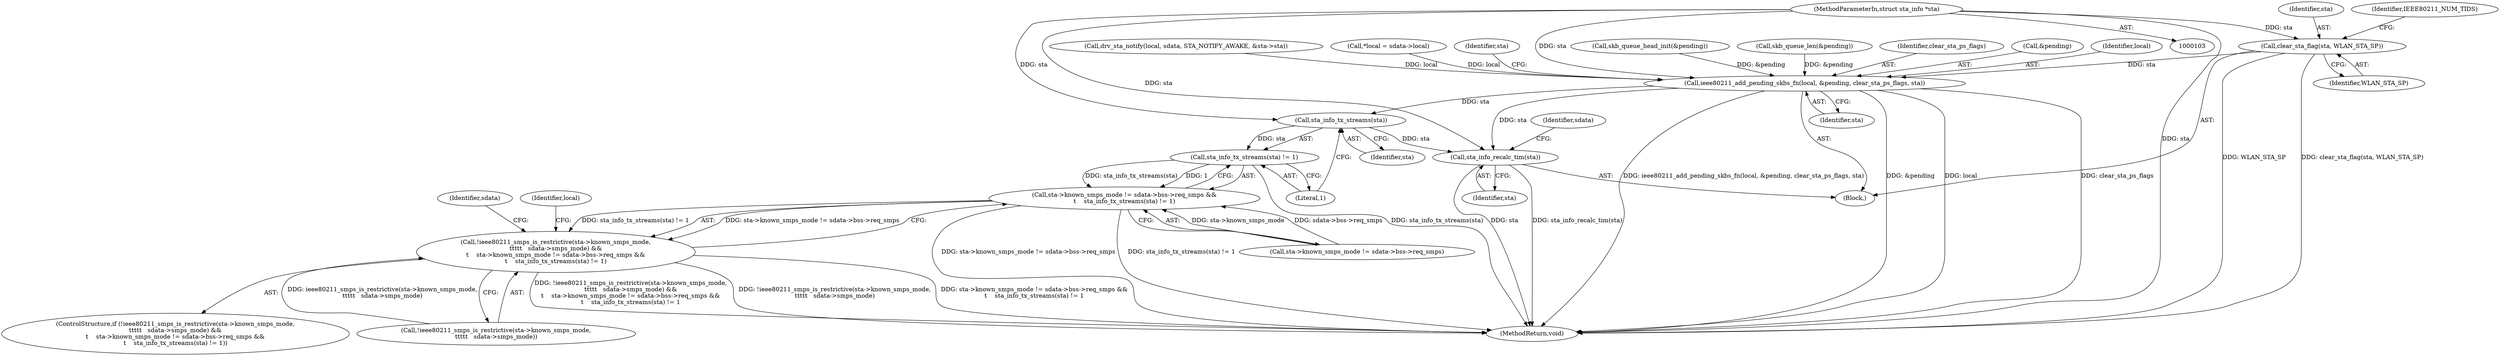 digraph "0_linux_1d147bfa64293b2723c4fec50922168658e613ba@pointer" {
"1000129" [label="(Call,clear_sta_flag(sta, WLAN_STA_SP))"];
"1000104" [label="(MethodParameterIn,struct sta_info *sta)"];
"1000265" [label="(Call,ieee80211_add_pending_skbs_fn(local, &pending, clear_sta_ps_flags, sta))"];
"1000297" [label="(Call,sta_info_tx_streams(sta))"];
"1000296" [label="(Call,sta_info_tx_streams(sta) != 1)"];
"1000286" [label="(Call,sta->known_smps_mode != sdata->bss->req_smps &&\n\t    sta_info_tx_streams(sta) != 1)"];
"1000277" [label="(Call,!ieee80211_smps_is_restrictive(sta->known_smps_mode,\n\t\t\t\t\t   sdata->smps_mode) &&\n\t    sta->known_smps_mode != sdata->bss->req_smps &&\n\t    sta_info_tx_streams(sta) != 1)"];
"1000333" [label="(Call,sta_info_recalc_tim(sta))"];
"1000270" [label="(Identifier,sta)"];
"1000298" [label="(Identifier,sta)"];
"1000266" [label="(Identifier,local)"];
"1000286" [label="(Call,sta->known_smps_mode != sdata->bss->req_smps &&\n\t    sta_info_tx_streams(sta) != 1)"];
"1000333" [label="(Call,sta_info_recalc_tim(sta))"];
"1000151" [label="(Call,drv_sta_notify(local, sdata, STA_NOTIFY_AWAKE, &sta->sta))"];
"1000113" [label="(Call,*local = sdata->local)"];
"1000274" [label="(Identifier,sta)"];
"1000104" [label="(MethodParameterIn,struct sta_info *sta)"];
"1000297" [label="(Call,sta_info_tx_streams(sta))"];
"1000296" [label="(Call,sta_info_tx_streams(sta) != 1)"];
"1000131" [label="(Identifier,WLAN_STA_SP)"];
"1000276" [label="(ControlStructure,if (!ieee80211_smps_is_restrictive(sta->known_smps_mode,\n\t\t\t\t\t   sdata->smps_mode) &&\n\t    sta->known_smps_mode != sdata->bss->req_smps &&\n\t    sta_info_tx_streams(sta) != 1))"];
"1000287" [label="(Call,sta->known_smps_mode != sdata->bss->req_smps)"];
"1000159" [label="(Call,skb_queue_head_init(&pending))"];
"1000302" [label="(Identifier,sdata)"];
"1000334" [label="(Identifier,sta)"];
"1000277" [label="(Call,!ieee80211_smps_is_restrictive(sta->known_smps_mode,\n\t\t\t\t\t   sdata->smps_mode) &&\n\t    sta->known_smps_mode != sdata->bss->req_smps &&\n\t    sta_info_tx_streams(sta) != 1)"];
"1000336" [label="(Identifier,sdata)"];
"1000135" [label="(Identifier,IEEE80211_NUM_TIDS)"];
"1000129" [label="(Call,clear_sta_flag(sta, WLAN_STA_SP))"];
"1000257" [label="(Call,skb_queue_len(&pending))"];
"1000267" [label="(Call,&pending)"];
"1000269" [label="(Identifier,clear_sta_ps_flags)"];
"1000330" [label="(Identifier,local)"];
"1000105" [label="(Block,)"];
"1000350" [label="(MethodReturn,void)"];
"1000265" [label="(Call,ieee80211_add_pending_skbs_fn(local, &pending, clear_sta_ps_flags, sta))"];
"1000299" [label="(Literal,1)"];
"1000130" [label="(Identifier,sta)"];
"1000278" [label="(Call,!ieee80211_smps_is_restrictive(sta->known_smps_mode,\n\t\t\t\t\t   sdata->smps_mode))"];
"1000129" -> "1000105"  [label="AST: "];
"1000129" -> "1000131"  [label="CFG: "];
"1000130" -> "1000129"  [label="AST: "];
"1000131" -> "1000129"  [label="AST: "];
"1000135" -> "1000129"  [label="CFG: "];
"1000129" -> "1000350"  [label="DDG: clear_sta_flag(sta, WLAN_STA_SP)"];
"1000129" -> "1000350"  [label="DDG: WLAN_STA_SP"];
"1000104" -> "1000129"  [label="DDG: sta"];
"1000129" -> "1000265"  [label="DDG: sta"];
"1000104" -> "1000103"  [label="AST: "];
"1000104" -> "1000350"  [label="DDG: sta"];
"1000104" -> "1000265"  [label="DDG: sta"];
"1000104" -> "1000297"  [label="DDG: sta"];
"1000104" -> "1000333"  [label="DDG: sta"];
"1000265" -> "1000105"  [label="AST: "];
"1000265" -> "1000270"  [label="CFG: "];
"1000266" -> "1000265"  [label="AST: "];
"1000267" -> "1000265"  [label="AST: "];
"1000269" -> "1000265"  [label="AST: "];
"1000270" -> "1000265"  [label="AST: "];
"1000274" -> "1000265"  [label="CFG: "];
"1000265" -> "1000350"  [label="DDG: clear_sta_ps_flags"];
"1000265" -> "1000350"  [label="DDG: ieee80211_add_pending_skbs_fn(local, &pending, clear_sta_ps_flags, sta)"];
"1000265" -> "1000350"  [label="DDG: &pending"];
"1000265" -> "1000350"  [label="DDG: local"];
"1000113" -> "1000265"  [label="DDG: local"];
"1000151" -> "1000265"  [label="DDG: local"];
"1000159" -> "1000265"  [label="DDG: &pending"];
"1000257" -> "1000265"  [label="DDG: &pending"];
"1000265" -> "1000297"  [label="DDG: sta"];
"1000265" -> "1000333"  [label="DDG: sta"];
"1000297" -> "1000296"  [label="AST: "];
"1000297" -> "1000298"  [label="CFG: "];
"1000298" -> "1000297"  [label="AST: "];
"1000299" -> "1000297"  [label="CFG: "];
"1000297" -> "1000296"  [label="DDG: sta"];
"1000297" -> "1000333"  [label="DDG: sta"];
"1000296" -> "1000286"  [label="AST: "];
"1000296" -> "1000299"  [label="CFG: "];
"1000299" -> "1000296"  [label="AST: "];
"1000286" -> "1000296"  [label="CFG: "];
"1000296" -> "1000350"  [label="DDG: sta_info_tx_streams(sta)"];
"1000296" -> "1000286"  [label="DDG: sta_info_tx_streams(sta)"];
"1000296" -> "1000286"  [label="DDG: 1"];
"1000286" -> "1000277"  [label="AST: "];
"1000286" -> "1000287"  [label="CFG: "];
"1000287" -> "1000286"  [label="AST: "];
"1000277" -> "1000286"  [label="CFG: "];
"1000286" -> "1000350"  [label="DDG: sta_info_tx_streams(sta) != 1"];
"1000286" -> "1000350"  [label="DDG: sta->known_smps_mode != sdata->bss->req_smps"];
"1000286" -> "1000277"  [label="DDG: sta->known_smps_mode != sdata->bss->req_smps"];
"1000286" -> "1000277"  [label="DDG: sta_info_tx_streams(sta) != 1"];
"1000287" -> "1000286"  [label="DDG: sta->known_smps_mode"];
"1000287" -> "1000286"  [label="DDG: sdata->bss->req_smps"];
"1000277" -> "1000276"  [label="AST: "];
"1000277" -> "1000278"  [label="CFG: "];
"1000278" -> "1000277"  [label="AST: "];
"1000302" -> "1000277"  [label="CFG: "];
"1000330" -> "1000277"  [label="CFG: "];
"1000277" -> "1000350"  [label="DDG: !ieee80211_smps_is_restrictive(sta->known_smps_mode,\n\t\t\t\t\t   sdata->smps_mode)"];
"1000277" -> "1000350"  [label="DDG: sta->known_smps_mode != sdata->bss->req_smps &&\n\t    sta_info_tx_streams(sta) != 1"];
"1000277" -> "1000350"  [label="DDG: !ieee80211_smps_is_restrictive(sta->known_smps_mode,\n\t\t\t\t\t   sdata->smps_mode) &&\n\t    sta->known_smps_mode != sdata->bss->req_smps &&\n\t    sta_info_tx_streams(sta) != 1"];
"1000278" -> "1000277"  [label="DDG: ieee80211_smps_is_restrictive(sta->known_smps_mode,\n\t\t\t\t\t   sdata->smps_mode)"];
"1000333" -> "1000105"  [label="AST: "];
"1000333" -> "1000334"  [label="CFG: "];
"1000334" -> "1000333"  [label="AST: "];
"1000336" -> "1000333"  [label="CFG: "];
"1000333" -> "1000350"  [label="DDG: sta"];
"1000333" -> "1000350"  [label="DDG: sta_info_recalc_tim(sta)"];
}
